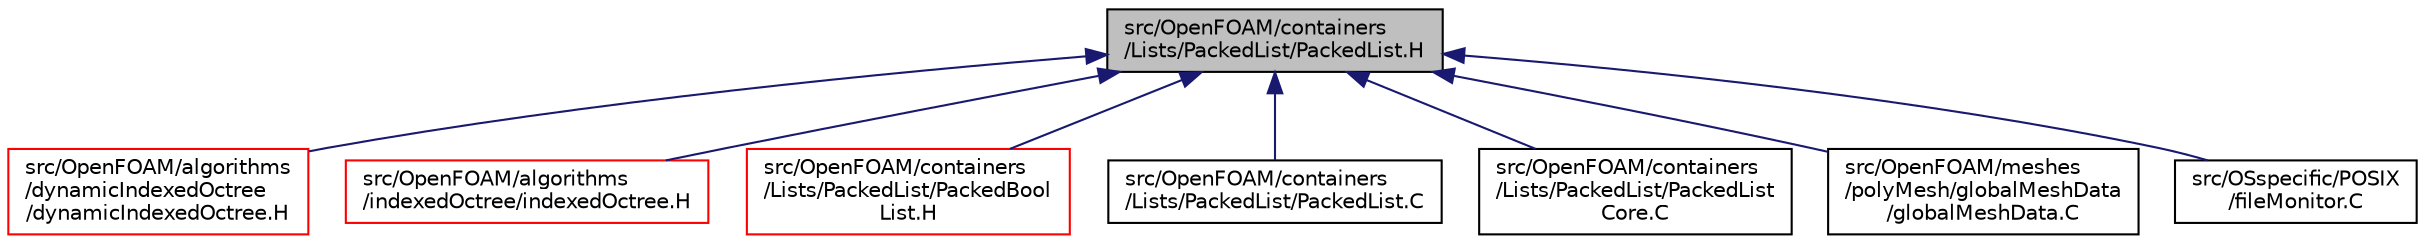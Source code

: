 digraph "src/OpenFOAM/containers/Lists/PackedList/PackedList.H"
{
  bgcolor="transparent";
  edge [fontname="Helvetica",fontsize="10",labelfontname="Helvetica",labelfontsize="10"];
  node [fontname="Helvetica",fontsize="10",shape=record];
  Node1 [label="src/OpenFOAM/containers\l/Lists/PackedList/PackedList.H",height=0.2,width=0.4,color="black", fillcolor="grey75", style="filled", fontcolor="black"];
  Node1 -> Node2 [dir="back",color="midnightblue",fontsize="10",style="solid",fontname="Helvetica"];
  Node2 [label="src/OpenFOAM/algorithms\l/dynamicIndexedOctree\l/dynamicIndexedOctree.H",height=0.2,width=0.4,color="red",URL="$a07567.html"];
  Node1 -> Node3 [dir="back",color="midnightblue",fontsize="10",style="solid",fontname="Helvetica"];
  Node3 [label="src/OpenFOAM/algorithms\l/indexedOctree/indexedOctree.H",height=0.2,width=0.4,color="red",URL="$a07572.html"];
  Node1 -> Node4 [dir="back",color="midnightblue",fontsize="10",style="solid",fontname="Helvetica"];
  Node4 [label="src/OpenFOAM/containers\l/Lists/PackedList/PackedBool\lList.H",height=0.2,width=0.4,color="red",URL="$a07677.html"];
  Node1 -> Node5 [dir="back",color="midnightblue",fontsize="10",style="solid",fontname="Helvetica"];
  Node5 [label="src/OpenFOAM/containers\l/Lists/PackedList/PackedList.C",height=0.2,width=0.4,color="black",URL="$a07679.html"];
  Node1 -> Node6 [dir="back",color="midnightblue",fontsize="10",style="solid",fontname="Helvetica"];
  Node6 [label="src/OpenFOAM/containers\l/Lists/PackedList/PackedList\lCore.C",height=0.2,width=0.4,color="black",URL="$a07681.html"];
  Node1 -> Node7 [dir="back",color="midnightblue",fontsize="10",style="solid",fontname="Helvetica"];
  Node7 [label="src/OpenFOAM/meshes\l/polyMesh/globalMeshData\l/globalMeshData.C",height=0.2,width=0.4,color="black",URL="$a08624.html"];
  Node1 -> Node8 [dir="back",color="midnightblue",fontsize="10",style="solid",fontname="Helvetica"];
  Node8 [label="src/OSspecific/POSIX\l/fileMonitor.C",height=0.2,width=0.4,color="black",URL="$a09088.html"];
}
